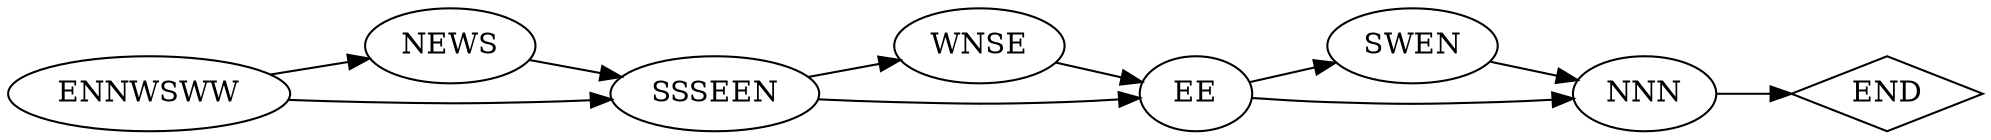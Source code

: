 digraph {
	rankdir=LR;
	node [shape = diamond]; "END";
	node [shape = oval];
	0 [shape = oval label = "ENNWSWW"];
	1 [shape = oval label = "NEWS"];
	2 [shape = oval label = "SSSEEN"];
	3 [shape = oval label = "WNSE"];
	4 [shape = oval label = "EE"];
	5 [shape = oval label = "SWEN"];
	6 [shape = oval label = "NNN"];
	0 -> 1;
	0 -> 2;
	1 -> 2;
	2 -> 4;
	2 -> 3;
	3 -> 4;
	4 -> 5;
	4 -> 6;
	5 -> 6;
	6 -> END;
}
